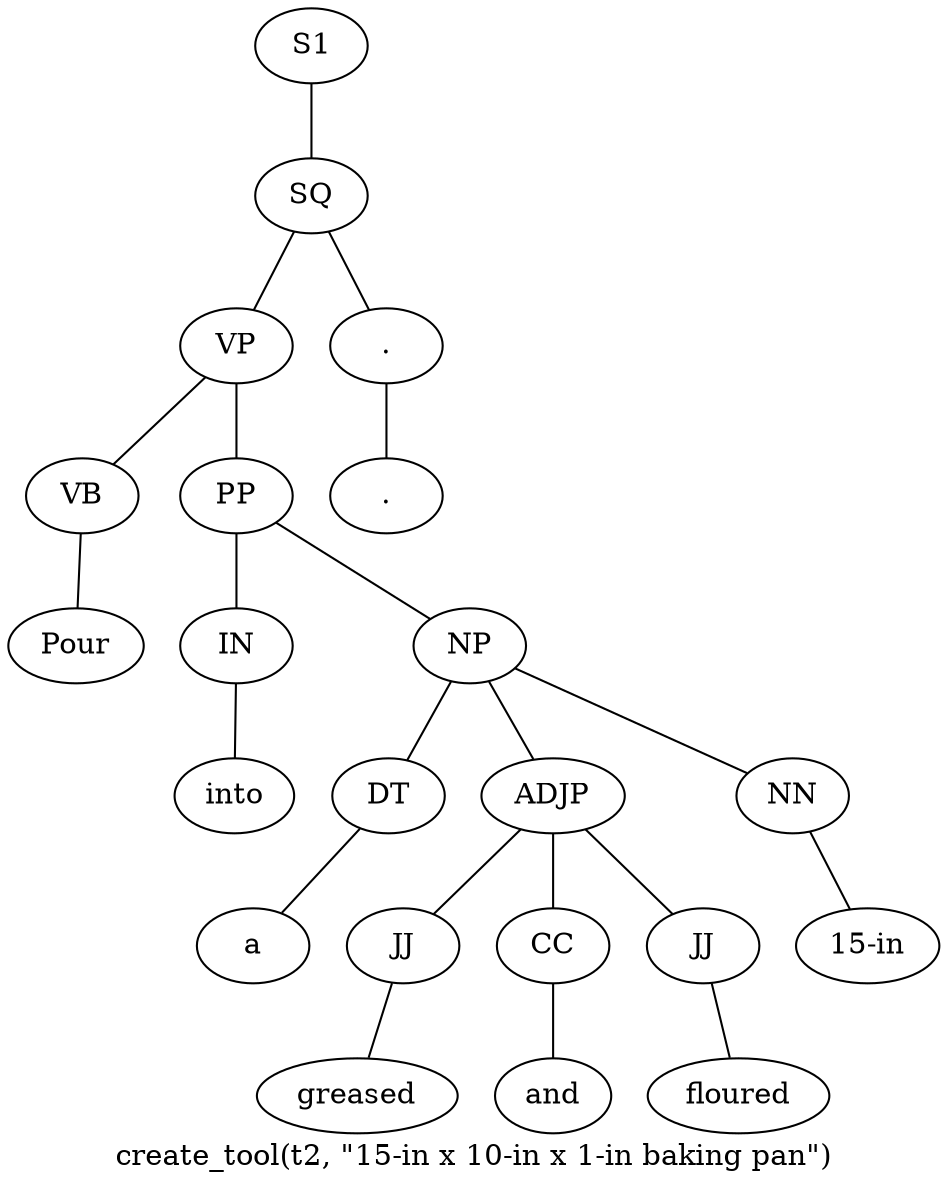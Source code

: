 graph SyntaxGraph {
	label = "create_tool(t2, \"15-in x 10-in x 1-in baking pan\")";
	Node0 [label="S1"];
	Node1 [label="SQ"];
	Node2 [label="VP"];
	Node3 [label="VB"];
	Node4 [label="Pour"];
	Node5 [label="PP"];
	Node6 [label="IN"];
	Node7 [label="into"];
	Node8 [label="NP"];
	Node9 [label="DT"];
	Node10 [label="a"];
	Node11 [label="ADJP"];
	Node12 [label="JJ"];
	Node13 [label="greased"];
	Node14 [label="CC"];
	Node15 [label="and"];
	Node16 [label="JJ"];
	Node17 [label="floured"];
	Node18 [label="NN"];
	Node19 [label="15-in"];
	Node20 [label="."];
	Node21 [label="."];

	Node0 -- Node1;
	Node1 -- Node2;
	Node1 -- Node20;
	Node2 -- Node3;
	Node2 -- Node5;
	Node3 -- Node4;
	Node5 -- Node6;
	Node5 -- Node8;
	Node6 -- Node7;
	Node8 -- Node9;
	Node8 -- Node11;
	Node8 -- Node18;
	Node9 -- Node10;
	Node11 -- Node12;
	Node11 -- Node14;
	Node11 -- Node16;
	Node12 -- Node13;
	Node14 -- Node15;
	Node16 -- Node17;
	Node18 -- Node19;
	Node20 -- Node21;
}